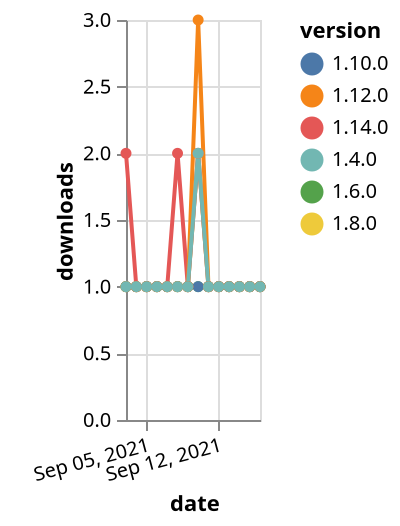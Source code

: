 {"$schema": "https://vega.github.io/schema/vega-lite/v5.json", "description": "A simple bar chart with embedded data.", "data": {"values": [{"date": "2021-09-03", "total": 182, "delta": 1, "version": "1.6.0"}, {"date": "2021-09-04", "total": 183, "delta": 1, "version": "1.6.0"}, {"date": "2021-09-05", "total": 184, "delta": 1, "version": "1.6.0"}, {"date": "2021-09-06", "total": 185, "delta": 1, "version": "1.6.0"}, {"date": "2021-09-07", "total": 186, "delta": 1, "version": "1.6.0"}, {"date": "2021-09-08", "total": 187, "delta": 1, "version": "1.6.0"}, {"date": "2021-09-09", "total": 188, "delta": 1, "version": "1.6.0"}, {"date": "2021-09-10", "total": 189, "delta": 1, "version": "1.6.0"}, {"date": "2021-09-11", "total": 190, "delta": 1, "version": "1.6.0"}, {"date": "2021-09-12", "total": 191, "delta": 1, "version": "1.6.0"}, {"date": "2021-09-13", "total": 192, "delta": 1, "version": "1.6.0"}, {"date": "2021-09-14", "total": 193, "delta": 1, "version": "1.6.0"}, {"date": "2021-09-15", "total": 194, "delta": 1, "version": "1.6.0"}, {"date": "2021-09-16", "total": 195, "delta": 1, "version": "1.6.0"}, {"date": "2021-09-03", "total": 176, "delta": 1, "version": "1.8.0"}, {"date": "2021-09-04", "total": 177, "delta": 1, "version": "1.8.0"}, {"date": "2021-09-05", "total": 178, "delta": 1, "version": "1.8.0"}, {"date": "2021-09-06", "total": 179, "delta": 1, "version": "1.8.0"}, {"date": "2021-09-07", "total": 180, "delta": 1, "version": "1.8.0"}, {"date": "2021-09-08", "total": 181, "delta": 1, "version": "1.8.0"}, {"date": "2021-09-09", "total": 182, "delta": 1, "version": "1.8.0"}, {"date": "2021-09-10", "total": 184, "delta": 2, "version": "1.8.0"}, {"date": "2021-09-11", "total": 185, "delta": 1, "version": "1.8.0"}, {"date": "2021-09-12", "total": 186, "delta": 1, "version": "1.8.0"}, {"date": "2021-09-13", "total": 187, "delta": 1, "version": "1.8.0"}, {"date": "2021-09-14", "total": 188, "delta": 1, "version": "1.8.0"}, {"date": "2021-09-15", "total": 189, "delta": 1, "version": "1.8.0"}, {"date": "2021-09-16", "total": 190, "delta": 1, "version": "1.8.0"}, {"date": "2021-09-03", "total": 150, "delta": 1, "version": "1.10.0"}, {"date": "2021-09-04", "total": 151, "delta": 1, "version": "1.10.0"}, {"date": "2021-09-05", "total": 152, "delta": 1, "version": "1.10.0"}, {"date": "2021-09-06", "total": 153, "delta": 1, "version": "1.10.0"}, {"date": "2021-09-07", "total": 154, "delta": 1, "version": "1.10.0"}, {"date": "2021-09-08", "total": 155, "delta": 1, "version": "1.10.0"}, {"date": "2021-09-09", "total": 156, "delta": 1, "version": "1.10.0"}, {"date": "2021-09-10", "total": 157, "delta": 1, "version": "1.10.0"}, {"date": "2021-09-11", "total": 158, "delta": 1, "version": "1.10.0"}, {"date": "2021-09-12", "total": 159, "delta": 1, "version": "1.10.0"}, {"date": "2021-09-13", "total": 160, "delta": 1, "version": "1.10.0"}, {"date": "2021-09-14", "total": 161, "delta": 1, "version": "1.10.0"}, {"date": "2021-09-15", "total": 162, "delta": 1, "version": "1.10.0"}, {"date": "2021-09-16", "total": 163, "delta": 1, "version": "1.10.0"}, {"date": "2021-09-03", "total": 117, "delta": 2, "version": "1.14.0"}, {"date": "2021-09-04", "total": 118, "delta": 1, "version": "1.14.0"}, {"date": "2021-09-05", "total": 119, "delta": 1, "version": "1.14.0"}, {"date": "2021-09-06", "total": 120, "delta": 1, "version": "1.14.0"}, {"date": "2021-09-07", "total": 121, "delta": 1, "version": "1.14.0"}, {"date": "2021-09-08", "total": 123, "delta": 2, "version": "1.14.0"}, {"date": "2021-09-09", "total": 124, "delta": 1, "version": "1.14.0"}, {"date": "2021-09-10", "total": 126, "delta": 2, "version": "1.14.0"}, {"date": "2021-09-11", "total": 127, "delta": 1, "version": "1.14.0"}, {"date": "2021-09-12", "total": 128, "delta": 1, "version": "1.14.0"}, {"date": "2021-09-13", "total": 129, "delta": 1, "version": "1.14.0"}, {"date": "2021-09-14", "total": 130, "delta": 1, "version": "1.14.0"}, {"date": "2021-09-15", "total": 131, "delta": 1, "version": "1.14.0"}, {"date": "2021-09-16", "total": 132, "delta": 1, "version": "1.14.0"}, {"date": "2021-09-03", "total": 170, "delta": 1, "version": "1.12.0"}, {"date": "2021-09-04", "total": 171, "delta": 1, "version": "1.12.0"}, {"date": "2021-09-05", "total": 172, "delta": 1, "version": "1.12.0"}, {"date": "2021-09-06", "total": 173, "delta": 1, "version": "1.12.0"}, {"date": "2021-09-07", "total": 174, "delta": 1, "version": "1.12.0"}, {"date": "2021-09-08", "total": 175, "delta": 1, "version": "1.12.0"}, {"date": "2021-09-09", "total": 176, "delta": 1, "version": "1.12.0"}, {"date": "2021-09-10", "total": 179, "delta": 3, "version": "1.12.0"}, {"date": "2021-09-11", "total": 180, "delta": 1, "version": "1.12.0"}, {"date": "2021-09-12", "total": 181, "delta": 1, "version": "1.12.0"}, {"date": "2021-09-13", "total": 182, "delta": 1, "version": "1.12.0"}, {"date": "2021-09-14", "total": 183, "delta": 1, "version": "1.12.0"}, {"date": "2021-09-15", "total": 184, "delta": 1, "version": "1.12.0"}, {"date": "2021-09-16", "total": 185, "delta": 1, "version": "1.12.0"}, {"date": "2021-09-03", "total": 222, "delta": 1, "version": "1.4.0"}, {"date": "2021-09-04", "total": 223, "delta": 1, "version": "1.4.0"}, {"date": "2021-09-05", "total": 224, "delta": 1, "version": "1.4.0"}, {"date": "2021-09-06", "total": 225, "delta": 1, "version": "1.4.0"}, {"date": "2021-09-07", "total": 226, "delta": 1, "version": "1.4.0"}, {"date": "2021-09-08", "total": 227, "delta": 1, "version": "1.4.0"}, {"date": "2021-09-09", "total": 228, "delta": 1, "version": "1.4.0"}, {"date": "2021-09-10", "total": 230, "delta": 2, "version": "1.4.0"}, {"date": "2021-09-11", "total": 231, "delta": 1, "version": "1.4.0"}, {"date": "2021-09-12", "total": 232, "delta": 1, "version": "1.4.0"}, {"date": "2021-09-13", "total": 233, "delta": 1, "version": "1.4.0"}, {"date": "2021-09-14", "total": 234, "delta": 1, "version": "1.4.0"}, {"date": "2021-09-15", "total": 235, "delta": 1, "version": "1.4.0"}, {"date": "2021-09-16", "total": 236, "delta": 1, "version": "1.4.0"}]}, "width": "container", "mark": {"type": "line", "point": {"filled": true}}, "encoding": {"x": {"field": "date", "type": "temporal", "timeUnit": "yearmonthdate", "title": "date", "axis": {"labelAngle": -15}}, "y": {"field": "delta", "type": "quantitative", "title": "downloads"}, "color": {"field": "version", "type": "nominal"}, "tooltip": {"field": "delta"}}}